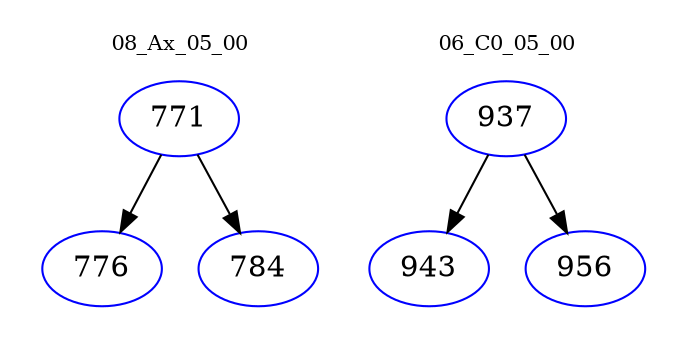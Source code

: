digraph{
subgraph cluster_0 {
color = white
label = "08_Ax_05_00";
fontsize=10;
T0_771 [label="771", color="blue"]
T0_771 -> T0_776 [color="black"]
T0_776 [label="776", color="blue"]
T0_771 -> T0_784 [color="black"]
T0_784 [label="784", color="blue"]
}
subgraph cluster_1 {
color = white
label = "06_C0_05_00";
fontsize=10;
T1_937 [label="937", color="blue"]
T1_937 -> T1_943 [color="black"]
T1_943 [label="943", color="blue"]
T1_937 -> T1_956 [color="black"]
T1_956 [label="956", color="blue"]
}
}
